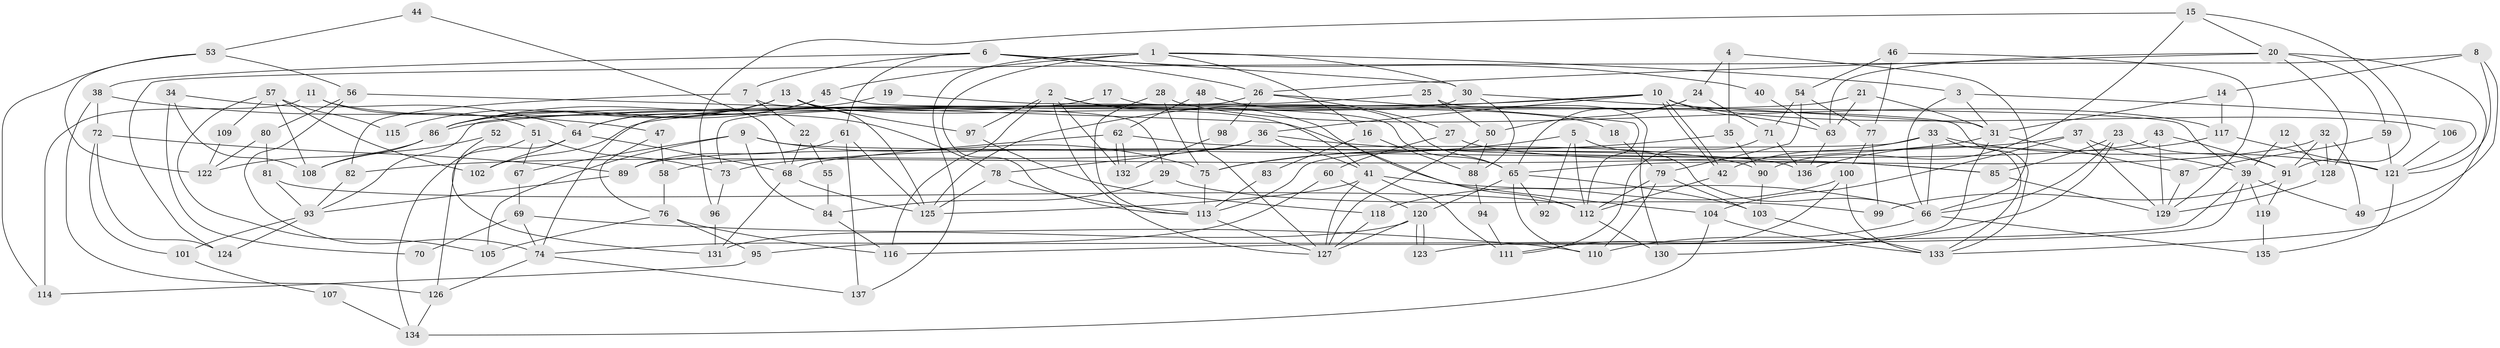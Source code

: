 // Generated by graph-tools (version 1.1) at 2025/49/03/09/25 04:49:39]
// undirected, 137 vertices, 274 edges
graph export_dot {
graph [start="1"]
  node [color=gray90,style=filled];
  1;
  2;
  3;
  4;
  5;
  6;
  7;
  8;
  9;
  10;
  11;
  12;
  13;
  14;
  15;
  16;
  17;
  18;
  19;
  20;
  21;
  22;
  23;
  24;
  25;
  26;
  27;
  28;
  29;
  30;
  31;
  32;
  33;
  34;
  35;
  36;
  37;
  38;
  39;
  40;
  41;
  42;
  43;
  44;
  45;
  46;
  47;
  48;
  49;
  50;
  51;
  52;
  53;
  54;
  55;
  56;
  57;
  58;
  59;
  60;
  61;
  62;
  63;
  64;
  65;
  66;
  67;
  68;
  69;
  70;
  71;
  72;
  73;
  74;
  75;
  76;
  77;
  78;
  79;
  80;
  81;
  82;
  83;
  84;
  85;
  86;
  87;
  88;
  89;
  90;
  91;
  92;
  93;
  94;
  95;
  96;
  97;
  98;
  99;
  100;
  101;
  102;
  103;
  104;
  105;
  106;
  107;
  108;
  109;
  110;
  111;
  112;
  113;
  114;
  115;
  116;
  117;
  118;
  119;
  120;
  121;
  122;
  123;
  124;
  125;
  126;
  127;
  128;
  129;
  130;
  131;
  132;
  133;
  134;
  135;
  136;
  137;
  1 -- 30;
  1 -- 3;
  1 -- 16;
  1 -- 45;
  1 -- 113;
  1 -- 137;
  2 -- 112;
  2 -- 127;
  2 -- 18;
  2 -- 97;
  2 -- 116;
  2 -- 132;
  3 -- 31;
  3 -- 121;
  3 -- 66;
  4 -- 66;
  4 -- 24;
  4 -- 35;
  5 -- 112;
  5 -- 66;
  5 -- 75;
  5 -- 92;
  6 -- 26;
  6 -- 61;
  6 -- 7;
  6 -- 30;
  6 -- 38;
  6 -- 40;
  7 -- 82;
  7 -- 22;
  7 -- 29;
  8 -- 121;
  8 -- 49;
  8 -- 14;
  8 -- 124;
  9 -- 75;
  9 -- 136;
  9 -- 67;
  9 -- 84;
  9 -- 105;
  10 -- 125;
  10 -- 42;
  10 -- 42;
  10 -- 36;
  10 -- 63;
  10 -- 86;
  10 -- 106;
  11 -- 51;
  11 -- 78;
  11 -- 114;
  12 -- 39;
  12 -- 128;
  13 -- 125;
  13 -- 64;
  13 -- 41;
  13 -- 86;
  13 -- 97;
  13 -- 115;
  14 -- 117;
  14 -- 31;
  15 -- 90;
  15 -- 20;
  15 -- 91;
  15 -- 96;
  16 -- 88;
  16 -- 83;
  17 -- 39;
  17 -- 86;
  18 -- 79;
  19 -- 86;
  19 -- 133;
  20 -- 133;
  20 -- 128;
  20 -- 26;
  20 -- 59;
  20 -- 63;
  21 -- 31;
  21 -- 63;
  21 -- 102;
  22 -- 68;
  22 -- 55;
  23 -- 66;
  23 -- 91;
  23 -- 85;
  23 -- 130;
  24 -- 65;
  24 -- 50;
  24 -- 71;
  25 -- 93;
  25 -- 130;
  25 -- 50;
  26 -- 73;
  26 -- 27;
  26 -- 98;
  26 -- 112;
  27 -- 85;
  27 -- 60;
  28 -- 113;
  28 -- 75;
  28 -- 117;
  29 -- 99;
  29 -- 84;
  30 -- 74;
  30 -- 31;
  30 -- 88;
  31 -- 82;
  31 -- 87;
  31 -- 123;
  32 -- 65;
  32 -- 91;
  32 -- 49;
  32 -- 128;
  33 -- 113;
  33 -- 66;
  33 -- 42;
  33 -- 121;
  33 -- 133;
  34 -- 108;
  34 -- 64;
  34 -- 70;
  35 -- 90;
  35 -- 75;
  36 -- 41;
  36 -- 58;
  36 -- 78;
  36 -- 85;
  37 -- 104;
  37 -- 129;
  37 -- 39;
  37 -- 73;
  38 -- 126;
  38 -- 47;
  38 -- 72;
  39 -- 116;
  39 -- 49;
  39 -- 95;
  39 -- 119;
  40 -- 63;
  41 -- 127;
  41 -- 66;
  41 -- 111;
  41 -- 125;
  42 -- 112;
  43 -- 129;
  43 -- 91;
  43 -- 89;
  44 -- 68;
  44 -- 53;
  45 -- 86;
  45 -- 64;
  45 -- 65;
  46 -- 54;
  46 -- 77;
  46 -- 129;
  47 -- 76;
  47 -- 58;
  48 -- 127;
  48 -- 65;
  48 -- 62;
  50 -- 127;
  50 -- 88;
  51 -- 73;
  51 -- 134;
  51 -- 67;
  52 -- 131;
  52 -- 108;
  53 -- 56;
  53 -- 114;
  53 -- 122;
  54 -- 79;
  54 -- 71;
  54 -- 77;
  55 -- 84;
  56 -- 80;
  56 -- 74;
  56 -- 104;
  57 -- 105;
  57 -- 102;
  57 -- 108;
  57 -- 109;
  57 -- 115;
  58 -- 76;
  59 -- 87;
  59 -- 121;
  60 -- 120;
  60 -- 74;
  61 -- 137;
  61 -- 125;
  61 -- 89;
  62 -- 132;
  62 -- 132;
  62 -- 68;
  62 -- 90;
  63 -- 136;
  64 -- 68;
  64 -- 102;
  64 -- 126;
  65 -- 103;
  65 -- 92;
  65 -- 110;
  65 -- 120;
  66 -- 110;
  66 -- 135;
  67 -- 69;
  68 -- 125;
  68 -- 131;
  69 -- 110;
  69 -- 70;
  69 -- 74;
  71 -- 136;
  71 -- 111;
  72 -- 89;
  72 -- 101;
  72 -- 124;
  73 -- 96;
  74 -- 126;
  74 -- 137;
  75 -- 113;
  76 -- 116;
  76 -- 95;
  76 -- 105;
  77 -- 100;
  77 -- 99;
  78 -- 113;
  78 -- 125;
  79 -- 112;
  79 -- 110;
  79 -- 103;
  80 -- 122;
  80 -- 81;
  81 -- 112;
  81 -- 93;
  82 -- 93;
  83 -- 113;
  84 -- 116;
  85 -- 129;
  86 -- 108;
  86 -- 122;
  87 -- 129;
  88 -- 94;
  89 -- 93;
  90 -- 103;
  91 -- 119;
  91 -- 99;
  93 -- 124;
  93 -- 101;
  94 -- 111;
  95 -- 114;
  96 -- 131;
  97 -- 118;
  98 -- 132;
  100 -- 111;
  100 -- 118;
  100 -- 133;
  101 -- 107;
  103 -- 133;
  104 -- 133;
  104 -- 134;
  106 -- 121;
  107 -- 134;
  109 -- 122;
  112 -- 130;
  113 -- 127;
  117 -- 121;
  117 -- 136;
  118 -- 127;
  119 -- 135;
  120 -- 123;
  120 -- 123;
  120 -- 127;
  120 -- 131;
  121 -- 135;
  126 -- 134;
  128 -- 129;
}
